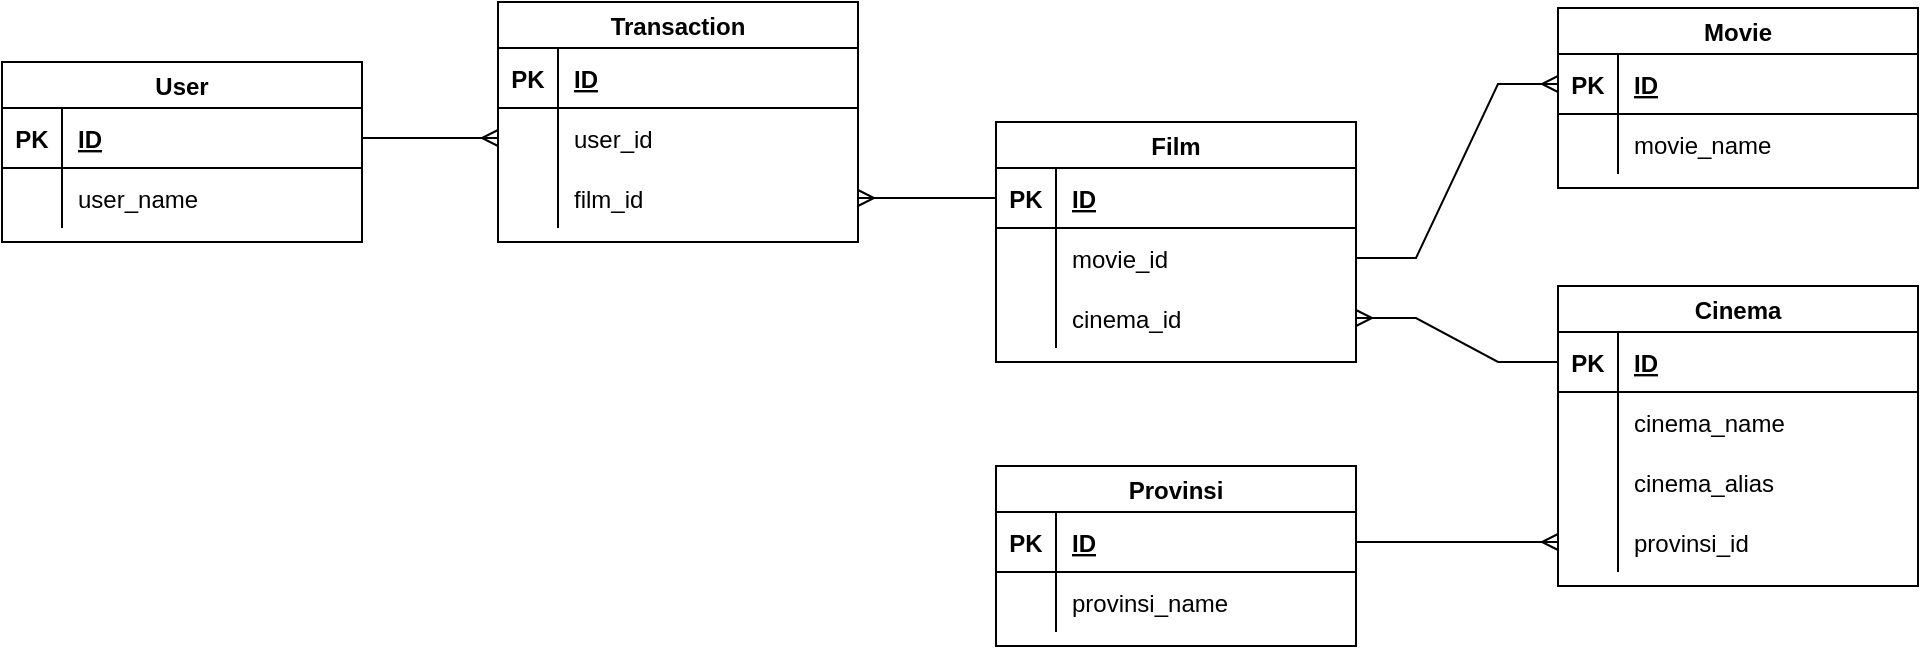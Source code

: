 <mxfile version="20.8.10" type="device"><diagram id="NrM9rlnQQATirKWllHdG" name="Page-1"><mxGraphModel dx="1594" dy="430" grid="0" gridSize="10" guides="1" tooltips="1" connect="1" arrows="1" fold="1" page="0" pageScale="1" pageWidth="850" pageHeight="1100" math="0" shadow="0"><root><mxCell id="0"/><mxCell id="1" parent="0"/><mxCell id="yXcxJa7kgNgeE9KTHfQE-9" value="Movie" style="shape=table;startSize=23;container=1;collapsible=1;childLayout=tableLayout;fixedRows=1;rowLines=0;fontStyle=1;align=center;resizeLast=1;" parent="1" vertex="1"><mxGeometry x="342" y="172" width="180" height="90" as="geometry"/></mxCell><mxCell id="yXcxJa7kgNgeE9KTHfQE-10" value="" style="shape=tableRow;horizontal=0;startSize=0;swimlaneHead=0;swimlaneBody=0;fillColor=none;collapsible=0;dropTarget=0;points=[[0,0.5],[1,0.5]];portConstraint=eastwest;top=0;left=0;right=0;bottom=1;" parent="yXcxJa7kgNgeE9KTHfQE-9" vertex="1"><mxGeometry y="23" width="180" height="30" as="geometry"/></mxCell><mxCell id="yXcxJa7kgNgeE9KTHfQE-11" value="PK" style="shape=partialRectangle;connectable=0;fillColor=none;top=0;left=0;bottom=0;right=0;fontStyle=1;overflow=hidden;" parent="yXcxJa7kgNgeE9KTHfQE-10" vertex="1"><mxGeometry width="30" height="30" as="geometry"><mxRectangle width="30" height="30" as="alternateBounds"/></mxGeometry></mxCell><mxCell id="yXcxJa7kgNgeE9KTHfQE-12" value="ID" style="shape=partialRectangle;connectable=0;fillColor=none;top=0;left=0;bottom=0;right=0;align=left;spacingLeft=6;fontStyle=5;overflow=hidden;" parent="yXcxJa7kgNgeE9KTHfQE-10" vertex="1"><mxGeometry x="30" width="150" height="30" as="geometry"><mxRectangle width="150" height="30" as="alternateBounds"/></mxGeometry></mxCell><mxCell id="yXcxJa7kgNgeE9KTHfQE-13" value="" style="shape=tableRow;horizontal=0;startSize=0;swimlaneHead=0;swimlaneBody=0;fillColor=none;collapsible=0;dropTarget=0;points=[[0,0.5],[1,0.5]];portConstraint=eastwest;top=0;left=0;right=0;bottom=0;" parent="yXcxJa7kgNgeE9KTHfQE-9" vertex="1"><mxGeometry y="53" width="180" height="30" as="geometry"/></mxCell><mxCell id="yXcxJa7kgNgeE9KTHfQE-14" value="" style="shape=partialRectangle;connectable=0;fillColor=none;top=0;left=0;bottom=0;right=0;editable=1;overflow=hidden;" parent="yXcxJa7kgNgeE9KTHfQE-13" vertex="1"><mxGeometry width="30" height="30" as="geometry"><mxRectangle width="30" height="30" as="alternateBounds"/></mxGeometry></mxCell><mxCell id="yXcxJa7kgNgeE9KTHfQE-15" value="movie_name" style="shape=partialRectangle;connectable=0;fillColor=none;top=0;left=0;bottom=0;right=0;align=left;spacingLeft=6;overflow=hidden;" parent="yXcxJa7kgNgeE9KTHfQE-13" vertex="1"><mxGeometry x="30" width="150" height="30" as="geometry"><mxRectangle width="150" height="30" as="alternateBounds"/></mxGeometry></mxCell><mxCell id="yXcxJa7kgNgeE9KTHfQE-28" value="Cinema" style="shape=table;startSize=23;container=1;collapsible=1;childLayout=tableLayout;fixedRows=1;rowLines=0;fontStyle=1;align=center;resizeLast=1;" parent="1" vertex="1"><mxGeometry x="342" y="311" width="180" height="150" as="geometry"/></mxCell><mxCell id="yXcxJa7kgNgeE9KTHfQE-29" value="" style="shape=tableRow;horizontal=0;startSize=0;swimlaneHead=0;swimlaneBody=0;fillColor=none;collapsible=0;dropTarget=0;points=[[0,0.5],[1,0.5]];portConstraint=eastwest;top=0;left=0;right=0;bottom=1;" parent="yXcxJa7kgNgeE9KTHfQE-28" vertex="1"><mxGeometry y="23" width="180" height="30" as="geometry"/></mxCell><mxCell id="yXcxJa7kgNgeE9KTHfQE-30" value="PK" style="shape=partialRectangle;connectable=0;fillColor=none;top=0;left=0;bottom=0;right=0;fontStyle=1;overflow=hidden;" parent="yXcxJa7kgNgeE9KTHfQE-29" vertex="1"><mxGeometry width="30" height="30" as="geometry"><mxRectangle width="30" height="30" as="alternateBounds"/></mxGeometry></mxCell><mxCell id="yXcxJa7kgNgeE9KTHfQE-31" value="ID" style="shape=partialRectangle;connectable=0;fillColor=none;top=0;left=0;bottom=0;right=0;align=left;spacingLeft=6;fontStyle=5;overflow=hidden;" parent="yXcxJa7kgNgeE9KTHfQE-29" vertex="1"><mxGeometry x="30" width="150" height="30" as="geometry"><mxRectangle width="150" height="30" as="alternateBounds"/></mxGeometry></mxCell><mxCell id="yXcxJa7kgNgeE9KTHfQE-32" value="" style="shape=tableRow;horizontal=0;startSize=0;swimlaneHead=0;swimlaneBody=0;fillColor=none;collapsible=0;dropTarget=0;points=[[0,0.5],[1,0.5]];portConstraint=eastwest;top=0;left=0;right=0;bottom=0;" parent="yXcxJa7kgNgeE9KTHfQE-28" vertex="1"><mxGeometry y="53" width="180" height="30" as="geometry"/></mxCell><mxCell id="yXcxJa7kgNgeE9KTHfQE-33" value="" style="shape=partialRectangle;connectable=0;fillColor=none;top=0;left=0;bottom=0;right=0;editable=1;overflow=hidden;" parent="yXcxJa7kgNgeE9KTHfQE-32" vertex="1"><mxGeometry width="30" height="30" as="geometry"><mxRectangle width="30" height="30" as="alternateBounds"/></mxGeometry></mxCell><mxCell id="yXcxJa7kgNgeE9KTHfQE-34" value="cinema_name" style="shape=partialRectangle;connectable=0;fillColor=none;top=0;left=0;bottom=0;right=0;align=left;spacingLeft=6;overflow=hidden;" parent="yXcxJa7kgNgeE9KTHfQE-32" vertex="1"><mxGeometry x="30" width="150" height="30" as="geometry"><mxRectangle width="150" height="30" as="alternateBounds"/></mxGeometry></mxCell><mxCell id="iIrXxEl7y1CRvEVQvsQx-18" style="shape=tableRow;horizontal=0;startSize=0;swimlaneHead=0;swimlaneBody=0;fillColor=none;collapsible=0;dropTarget=0;points=[[0,0.5],[1,0.5]];portConstraint=eastwest;top=0;left=0;right=0;bottom=0;" parent="yXcxJa7kgNgeE9KTHfQE-28" vertex="1"><mxGeometry y="83" width="180" height="30" as="geometry"/></mxCell><mxCell id="iIrXxEl7y1CRvEVQvsQx-19" style="shape=partialRectangle;connectable=0;fillColor=none;top=0;left=0;bottom=0;right=0;editable=1;overflow=hidden;" parent="iIrXxEl7y1CRvEVQvsQx-18" vertex="1"><mxGeometry width="30" height="30" as="geometry"><mxRectangle width="30" height="30" as="alternateBounds"/></mxGeometry></mxCell><mxCell id="iIrXxEl7y1CRvEVQvsQx-20" value="cinema_alias" style="shape=partialRectangle;connectable=0;fillColor=none;top=0;left=0;bottom=0;right=0;align=left;spacingLeft=6;overflow=hidden;" parent="iIrXxEl7y1CRvEVQvsQx-18" vertex="1"><mxGeometry x="30" width="150" height="30" as="geometry"><mxRectangle width="150" height="30" as="alternateBounds"/></mxGeometry></mxCell><mxCell id="yXcxJa7kgNgeE9KTHfQE-56" style="shape=tableRow;horizontal=0;startSize=0;swimlaneHead=0;swimlaneBody=0;fillColor=none;collapsible=0;dropTarget=0;points=[[0,0.5],[1,0.5]];portConstraint=eastwest;top=0;left=0;right=0;bottom=0;" parent="yXcxJa7kgNgeE9KTHfQE-28" vertex="1"><mxGeometry y="113" width="180" height="30" as="geometry"/></mxCell><mxCell id="yXcxJa7kgNgeE9KTHfQE-57" style="shape=partialRectangle;connectable=0;fillColor=none;top=0;left=0;bottom=0;right=0;editable=1;overflow=hidden;" parent="yXcxJa7kgNgeE9KTHfQE-56" vertex="1"><mxGeometry width="30" height="30" as="geometry"><mxRectangle width="30" height="30" as="alternateBounds"/></mxGeometry></mxCell><mxCell id="yXcxJa7kgNgeE9KTHfQE-58" value="provinsi_id" style="shape=partialRectangle;connectable=0;fillColor=none;top=0;left=0;bottom=0;right=0;align=left;spacingLeft=6;overflow=hidden;" parent="yXcxJa7kgNgeE9KTHfQE-56" vertex="1"><mxGeometry x="30" width="150" height="30" as="geometry"><mxRectangle width="150" height="30" as="alternateBounds"/></mxGeometry></mxCell><mxCell id="yXcxJa7kgNgeE9KTHfQE-35" value="Provinsi" style="shape=table;startSize=23;container=1;collapsible=1;childLayout=tableLayout;fixedRows=1;rowLines=0;fontStyle=1;align=center;resizeLast=1;" parent="1" vertex="1"><mxGeometry x="61" y="401" width="180" height="90" as="geometry"/></mxCell><mxCell id="yXcxJa7kgNgeE9KTHfQE-36" value="" style="shape=tableRow;horizontal=0;startSize=0;swimlaneHead=0;swimlaneBody=0;fillColor=none;collapsible=0;dropTarget=0;points=[[0,0.5],[1,0.5]];portConstraint=eastwest;top=0;left=0;right=0;bottom=1;" parent="yXcxJa7kgNgeE9KTHfQE-35" vertex="1"><mxGeometry y="23" width="180" height="30" as="geometry"/></mxCell><mxCell id="yXcxJa7kgNgeE9KTHfQE-37" value="PK" style="shape=partialRectangle;connectable=0;fillColor=none;top=0;left=0;bottom=0;right=0;fontStyle=1;overflow=hidden;" parent="yXcxJa7kgNgeE9KTHfQE-36" vertex="1"><mxGeometry width="30" height="30" as="geometry"><mxRectangle width="30" height="30" as="alternateBounds"/></mxGeometry></mxCell><mxCell id="yXcxJa7kgNgeE9KTHfQE-38" value="ID" style="shape=partialRectangle;connectable=0;fillColor=none;top=0;left=0;bottom=0;right=0;align=left;spacingLeft=6;fontStyle=5;overflow=hidden;" parent="yXcxJa7kgNgeE9KTHfQE-36" vertex="1"><mxGeometry x="30" width="150" height="30" as="geometry"><mxRectangle width="150" height="30" as="alternateBounds"/></mxGeometry></mxCell><mxCell id="yXcxJa7kgNgeE9KTHfQE-39" value="" style="shape=tableRow;horizontal=0;startSize=0;swimlaneHead=0;swimlaneBody=0;fillColor=none;collapsible=0;dropTarget=0;points=[[0,0.5],[1,0.5]];portConstraint=eastwest;top=0;left=0;right=0;bottom=0;" parent="yXcxJa7kgNgeE9KTHfQE-35" vertex="1"><mxGeometry y="53" width="180" height="30" as="geometry"/></mxCell><mxCell id="yXcxJa7kgNgeE9KTHfQE-40" value="" style="shape=partialRectangle;connectable=0;fillColor=none;top=0;left=0;bottom=0;right=0;editable=1;overflow=hidden;" parent="yXcxJa7kgNgeE9KTHfQE-39" vertex="1"><mxGeometry width="30" height="30" as="geometry"><mxRectangle width="30" height="30" as="alternateBounds"/></mxGeometry></mxCell><mxCell id="yXcxJa7kgNgeE9KTHfQE-41" value="provinsi_name" style="shape=partialRectangle;connectable=0;fillColor=none;top=0;left=0;bottom=0;right=0;align=left;spacingLeft=6;overflow=hidden;" parent="yXcxJa7kgNgeE9KTHfQE-39" vertex="1"><mxGeometry x="30" width="150" height="30" as="geometry"><mxRectangle width="150" height="30" as="alternateBounds"/></mxGeometry></mxCell><mxCell id="yXcxJa7kgNgeE9KTHfQE-42" value="User" style="shape=table;startSize=23;container=1;collapsible=1;childLayout=tableLayout;fixedRows=1;rowLines=0;fontStyle=1;align=center;resizeLast=1;" parent="1" vertex="1"><mxGeometry x="-436" y="199" width="180" height="90" as="geometry"/></mxCell><mxCell id="yXcxJa7kgNgeE9KTHfQE-43" value="" style="shape=tableRow;horizontal=0;startSize=0;swimlaneHead=0;swimlaneBody=0;fillColor=none;collapsible=0;dropTarget=0;points=[[0,0.5],[1,0.5]];portConstraint=eastwest;top=0;left=0;right=0;bottom=1;" parent="yXcxJa7kgNgeE9KTHfQE-42" vertex="1"><mxGeometry y="23" width="180" height="30" as="geometry"/></mxCell><mxCell id="yXcxJa7kgNgeE9KTHfQE-44" value="PK" style="shape=partialRectangle;connectable=0;fillColor=none;top=0;left=0;bottom=0;right=0;fontStyle=1;overflow=hidden;" parent="yXcxJa7kgNgeE9KTHfQE-43" vertex="1"><mxGeometry width="30" height="30" as="geometry"><mxRectangle width="30" height="30" as="alternateBounds"/></mxGeometry></mxCell><mxCell id="yXcxJa7kgNgeE9KTHfQE-45" value="ID" style="shape=partialRectangle;connectable=0;fillColor=none;top=0;left=0;bottom=0;right=0;align=left;spacingLeft=6;fontStyle=5;overflow=hidden;" parent="yXcxJa7kgNgeE9KTHfQE-43" vertex="1"><mxGeometry x="30" width="150" height="30" as="geometry"><mxRectangle width="150" height="30" as="alternateBounds"/></mxGeometry></mxCell><mxCell id="yXcxJa7kgNgeE9KTHfQE-46" value="" style="shape=tableRow;horizontal=0;startSize=0;swimlaneHead=0;swimlaneBody=0;fillColor=none;collapsible=0;dropTarget=0;points=[[0,0.5],[1,0.5]];portConstraint=eastwest;top=0;left=0;right=0;bottom=0;" parent="yXcxJa7kgNgeE9KTHfQE-42" vertex="1"><mxGeometry y="53" width="180" height="30" as="geometry"/></mxCell><mxCell id="yXcxJa7kgNgeE9KTHfQE-47" value="" style="shape=partialRectangle;connectable=0;fillColor=none;top=0;left=0;bottom=0;right=0;editable=1;overflow=hidden;" parent="yXcxJa7kgNgeE9KTHfQE-46" vertex="1"><mxGeometry width="30" height="30" as="geometry"><mxRectangle width="30" height="30" as="alternateBounds"/></mxGeometry></mxCell><mxCell id="yXcxJa7kgNgeE9KTHfQE-48" value="user_name" style="shape=partialRectangle;connectable=0;fillColor=none;top=0;left=0;bottom=0;right=0;align=left;spacingLeft=6;overflow=hidden;" parent="yXcxJa7kgNgeE9KTHfQE-46" vertex="1"><mxGeometry x="30" width="150" height="30" as="geometry"><mxRectangle width="150" height="30" as="alternateBounds"/></mxGeometry></mxCell><mxCell id="yXcxJa7kgNgeE9KTHfQE-49" value="Transaction" style="shape=table;startSize=23;container=1;collapsible=1;childLayout=tableLayout;fixedRows=1;rowLines=0;fontStyle=1;align=center;resizeLast=1;" parent="1" vertex="1"><mxGeometry x="-188" y="169" width="180" height="120" as="geometry"/></mxCell><mxCell id="yXcxJa7kgNgeE9KTHfQE-50" value="" style="shape=tableRow;horizontal=0;startSize=0;swimlaneHead=0;swimlaneBody=0;fillColor=none;collapsible=0;dropTarget=0;points=[[0,0.5],[1,0.5]];portConstraint=eastwest;top=0;left=0;right=0;bottom=1;" parent="yXcxJa7kgNgeE9KTHfQE-49" vertex="1"><mxGeometry y="23" width="180" height="30" as="geometry"/></mxCell><mxCell id="yXcxJa7kgNgeE9KTHfQE-51" value="PK" style="shape=partialRectangle;connectable=0;fillColor=none;top=0;left=0;bottom=0;right=0;fontStyle=1;overflow=hidden;" parent="yXcxJa7kgNgeE9KTHfQE-50" vertex="1"><mxGeometry width="30" height="30" as="geometry"><mxRectangle width="30" height="30" as="alternateBounds"/></mxGeometry></mxCell><mxCell id="yXcxJa7kgNgeE9KTHfQE-52" value="ID" style="shape=partialRectangle;connectable=0;fillColor=none;top=0;left=0;bottom=0;right=0;align=left;spacingLeft=6;fontStyle=5;overflow=hidden;" parent="yXcxJa7kgNgeE9KTHfQE-50" vertex="1"><mxGeometry x="30" width="150" height="30" as="geometry"><mxRectangle width="150" height="30" as="alternateBounds"/></mxGeometry></mxCell><mxCell id="yXcxJa7kgNgeE9KTHfQE-65" style="shape=tableRow;horizontal=0;startSize=0;swimlaneHead=0;swimlaneBody=0;fillColor=none;collapsible=0;dropTarget=0;points=[[0,0.5],[1,0.5]];portConstraint=eastwest;top=0;left=0;right=0;bottom=0;" parent="yXcxJa7kgNgeE9KTHfQE-49" vertex="1"><mxGeometry y="53" width="180" height="30" as="geometry"/></mxCell><mxCell id="yXcxJa7kgNgeE9KTHfQE-66" style="shape=partialRectangle;connectable=0;fillColor=none;top=0;left=0;bottom=0;right=0;editable=1;overflow=hidden;" parent="yXcxJa7kgNgeE9KTHfQE-65" vertex="1"><mxGeometry width="30" height="30" as="geometry"><mxRectangle width="30" height="30" as="alternateBounds"/></mxGeometry></mxCell><mxCell id="yXcxJa7kgNgeE9KTHfQE-67" value="user_id" style="shape=partialRectangle;connectable=0;fillColor=none;top=0;left=0;bottom=0;right=0;align=left;spacingLeft=6;overflow=hidden;" parent="yXcxJa7kgNgeE9KTHfQE-65" vertex="1"><mxGeometry x="30" width="150" height="30" as="geometry"><mxRectangle width="150" height="30" as="alternateBounds"/></mxGeometry></mxCell><mxCell id="yXcxJa7kgNgeE9KTHfQE-53" value="" style="shape=tableRow;horizontal=0;startSize=0;swimlaneHead=0;swimlaneBody=0;fillColor=none;collapsible=0;dropTarget=0;points=[[0,0.5],[1,0.5]];portConstraint=eastwest;top=0;left=0;right=0;bottom=0;" parent="yXcxJa7kgNgeE9KTHfQE-49" vertex="1"><mxGeometry y="83" width="180" height="30" as="geometry"/></mxCell><mxCell id="yXcxJa7kgNgeE9KTHfQE-54" value="" style="shape=partialRectangle;connectable=0;fillColor=none;top=0;left=0;bottom=0;right=0;editable=1;overflow=hidden;" parent="yXcxJa7kgNgeE9KTHfQE-53" vertex="1"><mxGeometry width="30" height="30" as="geometry"><mxRectangle width="30" height="30" as="alternateBounds"/></mxGeometry></mxCell><mxCell id="yXcxJa7kgNgeE9KTHfQE-55" value="film_id" style="shape=partialRectangle;connectable=0;fillColor=none;top=0;left=0;bottom=0;right=0;align=left;spacingLeft=6;overflow=hidden;" parent="yXcxJa7kgNgeE9KTHfQE-53" vertex="1"><mxGeometry x="30" width="150" height="30" as="geometry"><mxRectangle width="150" height="30" as="alternateBounds"/></mxGeometry></mxCell><mxCell id="yXcxJa7kgNgeE9KTHfQE-68" value="" style="edgeStyle=entityRelationEdgeStyle;fontSize=12;html=1;endArrow=ERmany;rounded=0;entryX=0;entryY=0.5;entryDx=0;entryDy=0;exitX=1;exitY=0.5;exitDx=0;exitDy=0;" parent="1" source="yXcxJa7kgNgeE9KTHfQE-43" target="yXcxJa7kgNgeE9KTHfQE-65" edge="1"><mxGeometry width="100" height="100" relative="1" as="geometry"><mxPoint x="515" y="633" as="sourcePoint"/><mxPoint x="615" y="533" as="targetPoint"/></mxGeometry></mxCell><mxCell id="yXcxJa7kgNgeE9KTHfQE-69" value="" style="edgeStyle=entityRelationEdgeStyle;fontSize=12;html=1;endArrow=ERmany;rounded=0;entryX=0;entryY=0.5;entryDx=0;entryDy=0;exitX=1;exitY=0.5;exitDx=0;exitDy=0;" parent="1" source="yXcxJa7kgNgeE9KTHfQE-36" target="yXcxJa7kgNgeE9KTHfQE-56" edge="1"><mxGeometry width="100" height="100" relative="1" as="geometry"><mxPoint x="515" y="633" as="sourcePoint"/><mxPoint x="615" y="533" as="targetPoint"/></mxGeometry></mxCell><mxCell id="iIrXxEl7y1CRvEVQvsQx-1" value="Film" style="shape=table;startSize=23;container=1;collapsible=1;childLayout=tableLayout;fixedRows=1;rowLines=0;fontStyle=1;align=center;resizeLast=1;" parent="1" vertex="1"><mxGeometry x="61" y="229" width="180" height="120" as="geometry"/></mxCell><mxCell id="iIrXxEl7y1CRvEVQvsQx-2" value="" style="shape=tableRow;horizontal=0;startSize=0;swimlaneHead=0;swimlaneBody=0;fillColor=none;collapsible=0;dropTarget=0;points=[[0,0.5],[1,0.5]];portConstraint=eastwest;top=0;left=0;right=0;bottom=1;" parent="iIrXxEl7y1CRvEVQvsQx-1" vertex="1"><mxGeometry y="23" width="180" height="30" as="geometry"/></mxCell><mxCell id="iIrXxEl7y1CRvEVQvsQx-3" value="PK" style="shape=partialRectangle;connectable=0;fillColor=none;top=0;left=0;bottom=0;right=0;fontStyle=1;overflow=hidden;" parent="iIrXxEl7y1CRvEVQvsQx-2" vertex="1"><mxGeometry width="30" height="30" as="geometry"><mxRectangle width="30" height="30" as="alternateBounds"/></mxGeometry></mxCell><mxCell id="iIrXxEl7y1CRvEVQvsQx-4" value="ID" style="shape=partialRectangle;connectable=0;fillColor=none;top=0;left=0;bottom=0;right=0;align=left;spacingLeft=6;fontStyle=5;overflow=hidden;" parent="iIrXxEl7y1CRvEVQvsQx-2" vertex="1"><mxGeometry x="30" width="150" height="30" as="geometry"><mxRectangle width="150" height="30" as="alternateBounds"/></mxGeometry></mxCell><mxCell id="iIrXxEl7y1CRvEVQvsQx-5" value="" style="shape=tableRow;horizontal=0;startSize=0;swimlaneHead=0;swimlaneBody=0;fillColor=none;collapsible=0;dropTarget=0;points=[[0,0.5],[1,0.5]];portConstraint=eastwest;top=0;left=0;right=0;bottom=0;" parent="iIrXxEl7y1CRvEVQvsQx-1" vertex="1"><mxGeometry y="53" width="180" height="30" as="geometry"/></mxCell><mxCell id="iIrXxEl7y1CRvEVQvsQx-6" value="" style="shape=partialRectangle;connectable=0;fillColor=none;top=0;left=0;bottom=0;right=0;editable=1;overflow=hidden;" parent="iIrXxEl7y1CRvEVQvsQx-5" vertex="1"><mxGeometry width="30" height="30" as="geometry"><mxRectangle width="30" height="30" as="alternateBounds"/></mxGeometry></mxCell><mxCell id="iIrXxEl7y1CRvEVQvsQx-7" value="movie_id" style="shape=partialRectangle;connectable=0;fillColor=none;top=0;left=0;bottom=0;right=0;align=left;spacingLeft=6;overflow=hidden;" parent="iIrXxEl7y1CRvEVQvsQx-5" vertex="1"><mxGeometry x="30" width="150" height="30" as="geometry"><mxRectangle width="150" height="30" as="alternateBounds"/></mxGeometry></mxCell><mxCell id="iIrXxEl7y1CRvEVQvsQx-8" style="shape=tableRow;horizontal=0;startSize=0;swimlaneHead=0;swimlaneBody=0;fillColor=none;collapsible=0;dropTarget=0;points=[[0,0.5],[1,0.5]];portConstraint=eastwest;top=0;left=0;right=0;bottom=0;" parent="iIrXxEl7y1CRvEVQvsQx-1" vertex="1"><mxGeometry y="83" width="180" height="30" as="geometry"/></mxCell><mxCell id="iIrXxEl7y1CRvEVQvsQx-9" style="shape=partialRectangle;connectable=0;fillColor=none;top=0;left=0;bottom=0;right=0;editable=1;overflow=hidden;" parent="iIrXxEl7y1CRvEVQvsQx-8" vertex="1"><mxGeometry width="30" height="30" as="geometry"><mxRectangle width="30" height="30" as="alternateBounds"/></mxGeometry></mxCell><mxCell id="iIrXxEl7y1CRvEVQvsQx-10" value="cinema_id" style="shape=partialRectangle;connectable=0;fillColor=none;top=0;left=0;bottom=0;right=0;align=left;spacingLeft=6;overflow=hidden;" parent="iIrXxEl7y1CRvEVQvsQx-8" vertex="1"><mxGeometry x="30" width="150" height="30" as="geometry"><mxRectangle width="150" height="30" as="alternateBounds"/></mxGeometry></mxCell><mxCell id="iIrXxEl7y1CRvEVQvsQx-12" value="" style="edgeStyle=entityRelationEdgeStyle;fontSize=12;html=1;endArrow=ERmany;rounded=0;entryX=1;entryY=0.5;entryDx=0;entryDy=0;exitX=0;exitY=0.5;exitDx=0;exitDy=0;" parent="1" source="yXcxJa7kgNgeE9KTHfQE-29" target="iIrXxEl7y1CRvEVQvsQx-8" edge="1"><mxGeometry width="100" height="100" relative="1" as="geometry"><mxPoint x="106" y="461" as="sourcePoint"/><mxPoint x="206" y="361" as="targetPoint"/></mxGeometry></mxCell><mxCell id="iIrXxEl7y1CRvEVQvsQx-13" value="" style="edgeStyle=entityRelationEdgeStyle;fontSize=12;html=1;endArrow=ERmany;rounded=0;entryX=0;entryY=0.5;entryDx=0;entryDy=0;exitX=1;exitY=0.5;exitDx=0;exitDy=0;" parent="1" source="iIrXxEl7y1CRvEVQvsQx-5" target="yXcxJa7kgNgeE9KTHfQE-10" edge="1"><mxGeometry width="100" height="100" relative="1" as="geometry"><mxPoint x="387" y="270" as="sourcePoint"/><mxPoint x="487" y="170" as="targetPoint"/></mxGeometry></mxCell><mxCell id="iIrXxEl7y1CRvEVQvsQx-14" value="" style="edgeStyle=entityRelationEdgeStyle;fontSize=12;html=1;endArrow=ERmany;rounded=0;exitX=0;exitY=0.5;exitDx=0;exitDy=0;" parent="1" source="iIrXxEl7y1CRvEVQvsQx-2" target="yXcxJa7kgNgeE9KTHfQE-53" edge="1"><mxGeometry width="100" height="100" relative="1" as="geometry"><mxPoint x="-292" y="350" as="sourcePoint"/><mxPoint x="-192" y="250" as="targetPoint"/></mxGeometry></mxCell></root></mxGraphModel></diagram></mxfile>